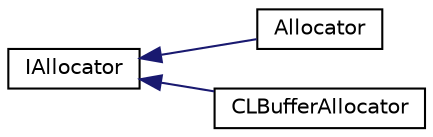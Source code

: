 digraph "Graphical Class Hierarchy"
{
 // LATEX_PDF_SIZE
  edge [fontname="Helvetica",fontsize="10",labelfontname="Helvetica",labelfontsize="10"];
  node [fontname="Helvetica",fontsize="10",shape=record];
  rankdir="LR";
  Node0 [label="IAllocator",height=0.2,width=0.4,color="black", fillcolor="white", style="filled",URL="$classarm__compute_1_1_i_allocator.xhtml",tooltip="Allocator interface."];
  Node0 -> Node1 [dir="back",color="midnightblue",fontsize="10",style="solid",fontname="Helvetica"];
  Node1 [label="Allocator",height=0.2,width=0.4,color="black", fillcolor="white", style="filled",URL="$classarm__compute_1_1_allocator.xhtml",tooltip="Default malloc allocator implementation."];
  Node0 -> Node2 [dir="back",color="midnightblue",fontsize="10",style="solid",fontname="Helvetica"];
  Node2 [label="CLBufferAllocator",height=0.2,width=0.4,color="black", fillcolor="white", style="filled",URL="$classarm__compute_1_1_c_l_buffer_allocator.xhtml",tooltip="Default OpenCL cl buffer allocator implementation."];
}

